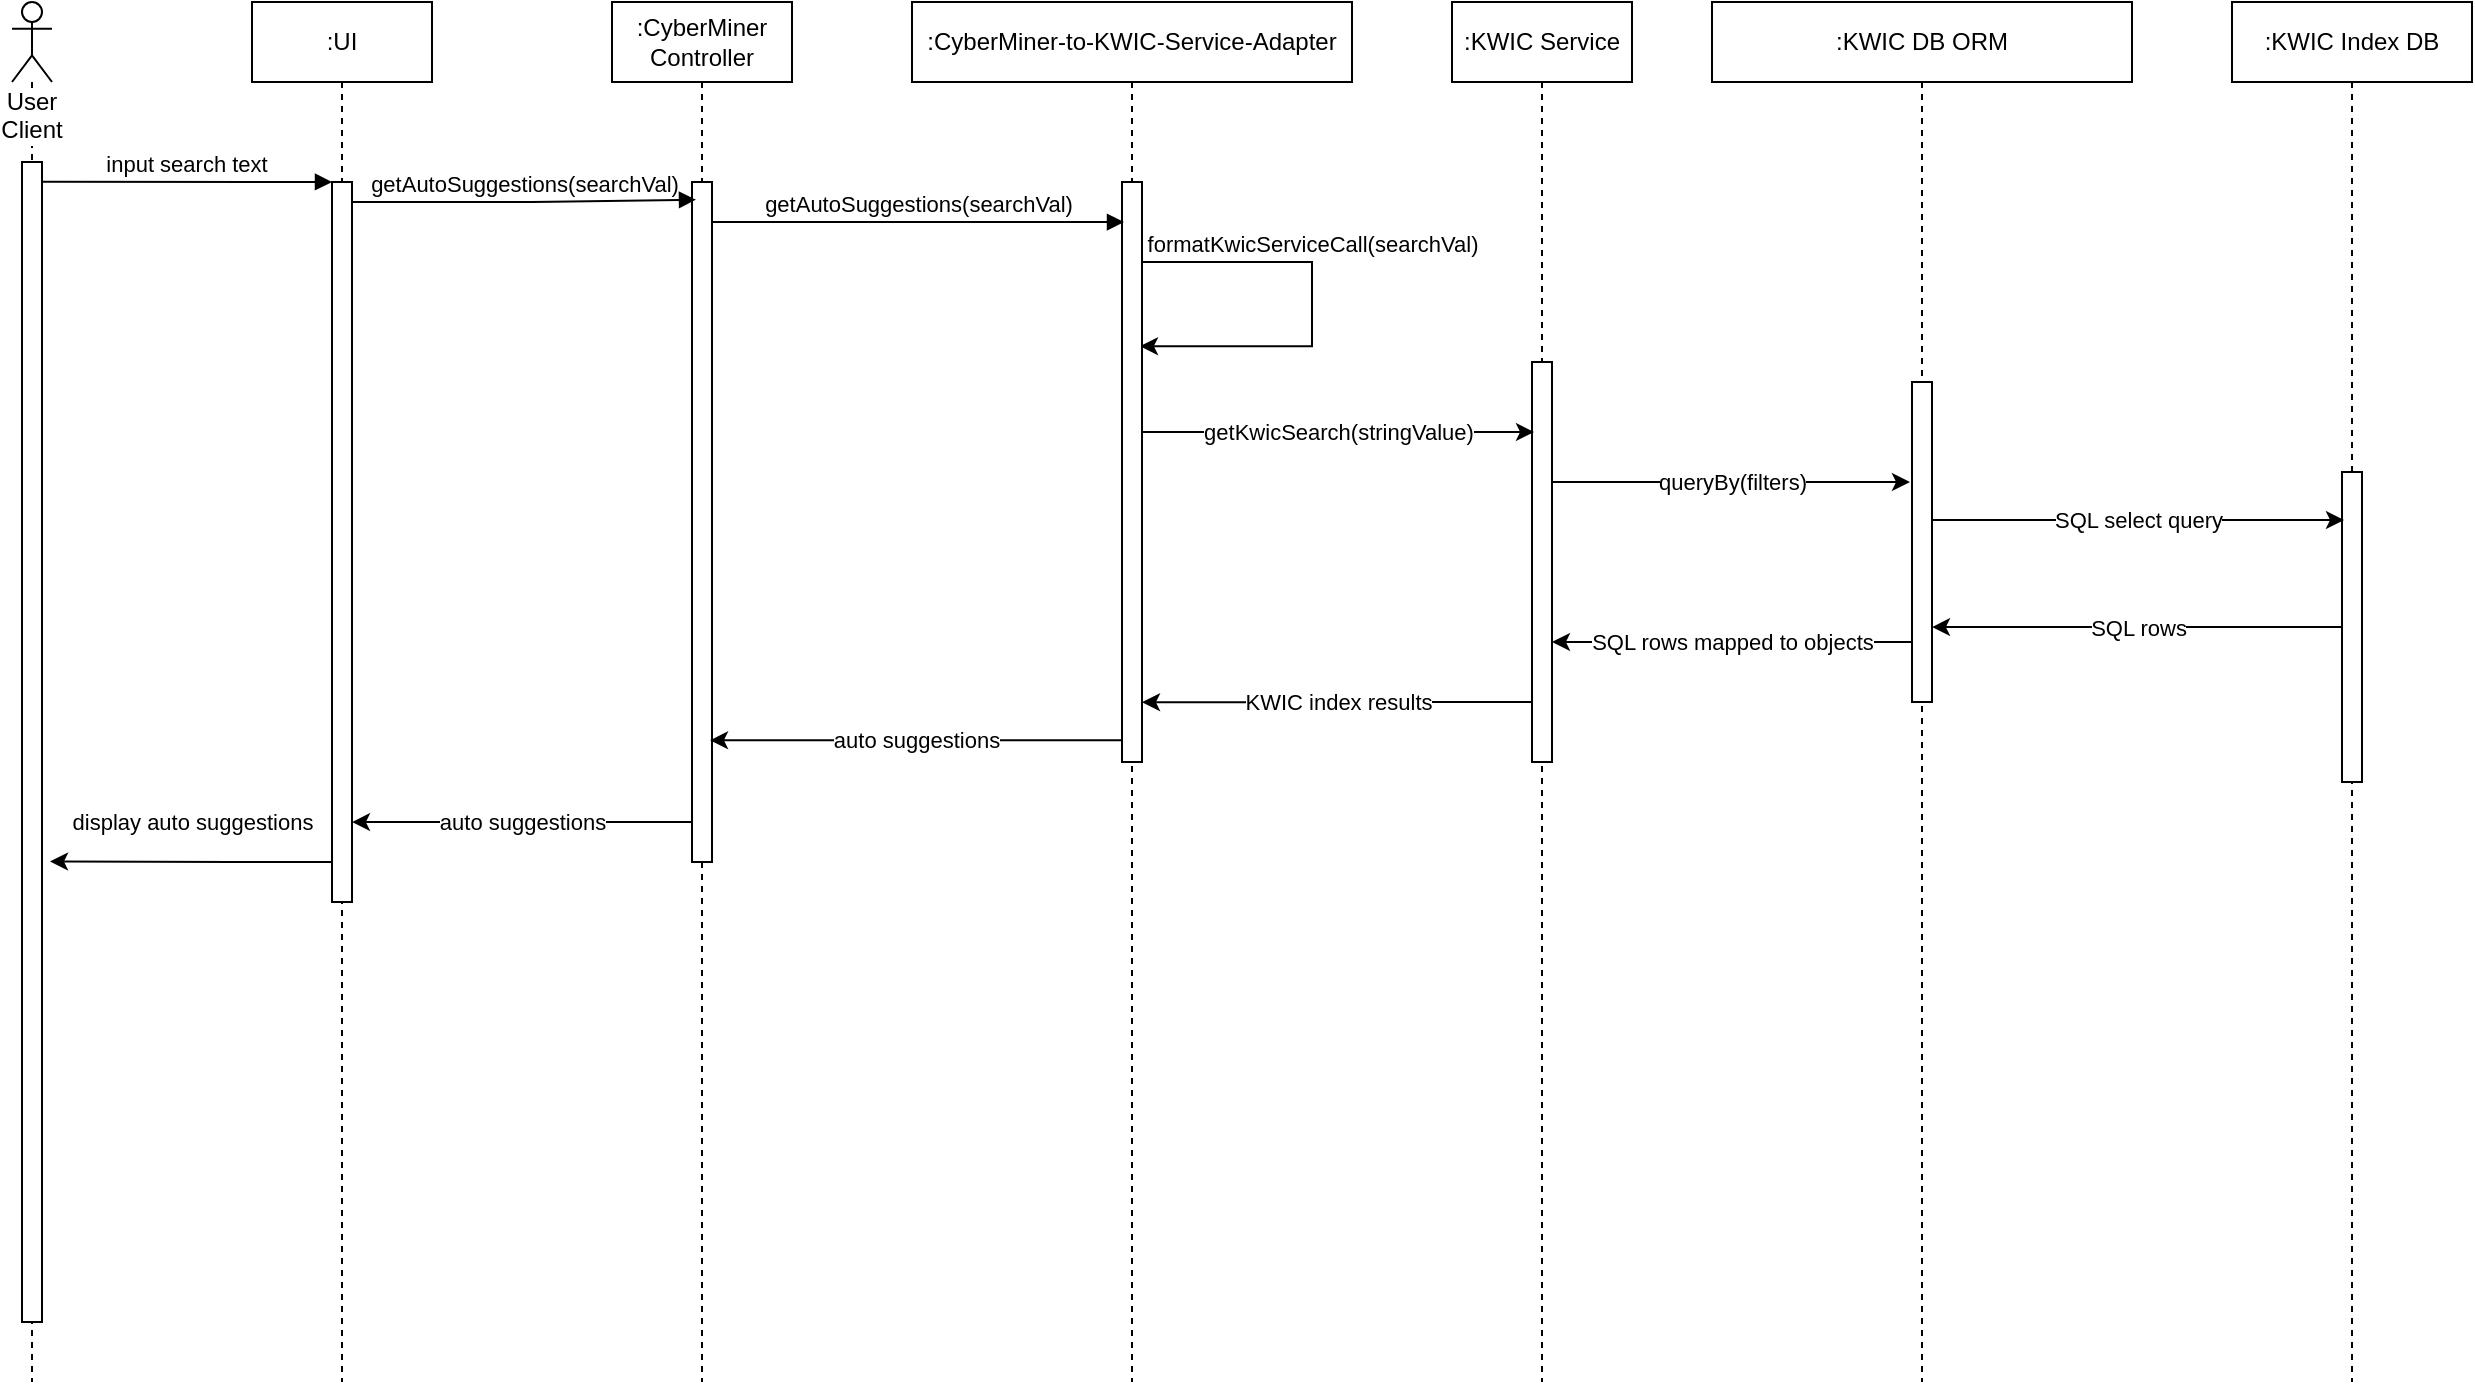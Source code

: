 <mxfile version="12.2.3" type="github" pages="1">
  <diagram id="ebyHIHOIsL0jrv1JN3ZG" name="Page-1">
    <mxGraphModel dx="1408" dy="748" grid="1" gridSize="10" guides="1" tooltips="1" connect="1" arrows="1" fold="1" page="1" pageScale="1" pageWidth="1600" pageHeight="1200" math="0" shadow="0">
      <root>
        <mxCell id="0"/>
        <mxCell id="1" parent="0"/>
        <mxCell id="Y5Kgps96UHaV6ycMvh6B-1" value=":UI" style="shape=umlLifeline;perimeter=lifelinePerimeter;whiteSpace=wrap;html=1;container=1;collapsible=0;recursiveResize=0;outlineConnect=0;" vertex="1" parent="1">
          <mxGeometry x="180" y="30" width="90" height="690" as="geometry"/>
        </mxCell>
        <mxCell id="Y5Kgps96UHaV6ycMvh6B-8" value="" style="html=1;points=[];perimeter=orthogonalPerimeter;" vertex="1" parent="Y5Kgps96UHaV6ycMvh6B-1">
          <mxGeometry x="40" y="90" width="10" height="360" as="geometry"/>
        </mxCell>
        <mxCell id="Y5Kgps96UHaV6ycMvh6B-6" value="User Client" style="shape=umlLifeline;participant=umlActor;perimeter=lifelinePerimeter;whiteSpace=wrap;html=1;container=1;collapsible=0;recursiveResize=0;verticalAlign=top;spacingTop=36;labelBackgroundColor=#ffffff;outlineConnect=0;" vertex="1" parent="1">
          <mxGeometry x="60" y="30" width="20" height="690" as="geometry"/>
        </mxCell>
        <mxCell id="Y5Kgps96UHaV6ycMvh6B-7" value="" style="html=1;points=[];perimeter=orthogonalPerimeter;" vertex="1" parent="Y5Kgps96UHaV6ycMvh6B-6">
          <mxGeometry x="5" y="80" width="10" height="580" as="geometry"/>
        </mxCell>
        <mxCell id="Y5Kgps96UHaV6ycMvh6B-10" value="input search text" style="html=1;verticalAlign=bottom;endArrow=block;exitX=1;exitY=0.017;exitDx=0;exitDy=0;exitPerimeter=0;entryX=0;entryY=0;entryDx=0;entryDy=0;entryPerimeter=0;" edge="1" parent="1" source="Y5Kgps96UHaV6ycMvh6B-7" target="Y5Kgps96UHaV6ycMvh6B-8">
          <mxGeometry width="80" relative="1" as="geometry">
            <mxPoint x="90" y="130" as="sourcePoint"/>
            <mxPoint x="210" y="120" as="targetPoint"/>
          </mxGeometry>
        </mxCell>
        <mxCell id="Y5Kgps96UHaV6ycMvh6B-11" value=":CyberMiner Controller" style="shape=umlLifeline;perimeter=lifelinePerimeter;whiteSpace=wrap;html=1;container=1;collapsible=0;recursiveResize=0;outlineConnect=0;" vertex="1" parent="1">
          <mxGeometry x="360" y="30" width="90" height="690" as="geometry"/>
        </mxCell>
        <mxCell id="Y5Kgps96UHaV6ycMvh6B-12" value="" style="html=1;points=[];perimeter=orthogonalPerimeter;" vertex="1" parent="Y5Kgps96UHaV6ycMvh6B-11">
          <mxGeometry x="40" y="90" width="10" height="340" as="geometry"/>
        </mxCell>
        <mxCell id="Y5Kgps96UHaV6ycMvh6B-13" value=":KWIC Service" style="shape=umlLifeline;perimeter=lifelinePerimeter;whiteSpace=wrap;html=1;container=1;collapsible=0;recursiveResize=0;outlineConnect=0;" vertex="1" parent="1">
          <mxGeometry x="780" y="30" width="90" height="690" as="geometry"/>
        </mxCell>
        <mxCell id="Y5Kgps96UHaV6ycMvh6B-14" value="" style="html=1;points=[];perimeter=orthogonalPerimeter;" vertex="1" parent="Y5Kgps96UHaV6ycMvh6B-13">
          <mxGeometry x="40" y="180" width="10" height="200" as="geometry"/>
        </mxCell>
        <mxCell id="Y5Kgps96UHaV6ycMvh6B-15" value=":KWIC Index DB" style="shape=umlLifeline;perimeter=lifelinePerimeter;whiteSpace=wrap;html=1;container=1;collapsible=0;recursiveResize=0;outlineConnect=0;" vertex="1" parent="1">
          <mxGeometry x="1170" y="30" width="120" height="690" as="geometry"/>
        </mxCell>
        <mxCell id="Y5Kgps96UHaV6ycMvh6B-16" value="" style="html=1;points=[];perimeter=orthogonalPerimeter;" vertex="1" parent="Y5Kgps96UHaV6ycMvh6B-15">
          <mxGeometry x="55" y="235" width="10" height="155" as="geometry"/>
        </mxCell>
        <mxCell id="Y5Kgps96UHaV6ycMvh6B-17" value="getAutoSuggestions(searchVal)" style="html=1;verticalAlign=bottom;endArrow=block;entryX=0.2;entryY=0.026;entryDx=0;entryDy=0;entryPerimeter=0;" edge="1" parent="1" source="Y5Kgps96UHaV6ycMvh6B-8" target="Y5Kgps96UHaV6ycMvh6B-12">
          <mxGeometry width="80" relative="1" as="geometry">
            <mxPoint x="240" y="129.86" as="sourcePoint"/>
            <mxPoint x="360" y="130" as="targetPoint"/>
            <Array as="points">
              <mxPoint x="320" y="130"/>
            </Array>
          </mxGeometry>
        </mxCell>
        <mxCell id="Y5Kgps96UHaV6ycMvh6B-18" value=":CyberMiner-to-KWIC-Service-Adapter" style="shape=umlLifeline;perimeter=lifelinePerimeter;whiteSpace=wrap;html=1;container=1;collapsible=0;recursiveResize=0;outlineConnect=0;" vertex="1" parent="1">
          <mxGeometry x="510" y="30" width="220" height="690" as="geometry"/>
        </mxCell>
        <mxCell id="Y5Kgps96UHaV6ycMvh6B-23" value="formatKwicServiceCall(searchVal)" style="edgeStyle=orthogonalEdgeStyle;rounded=0;orthogonalLoop=1;jettySize=auto;html=1;entryX=0.9;entryY=0.283;entryDx=0;entryDy=0;entryPerimeter=0;" edge="1" parent="Y5Kgps96UHaV6ycMvh6B-18" source="Y5Kgps96UHaV6ycMvh6B-19" target="Y5Kgps96UHaV6ycMvh6B-19">
          <mxGeometry x="-0.194" y="10" relative="1" as="geometry">
            <mxPoint x="140" y="190" as="targetPoint"/>
            <Array as="points">
              <mxPoint x="200" y="130"/>
              <mxPoint x="200" y="172"/>
            </Array>
            <mxPoint x="-10" y="-10" as="offset"/>
          </mxGeometry>
        </mxCell>
        <mxCell id="Y5Kgps96UHaV6ycMvh6B-19" value="" style="html=1;points=[];perimeter=orthogonalPerimeter;" vertex="1" parent="Y5Kgps96UHaV6ycMvh6B-18">
          <mxGeometry x="105" y="90" width="10" height="290" as="geometry"/>
        </mxCell>
        <mxCell id="Y5Kgps96UHaV6ycMvh6B-21" value="getAutoSuggestions(searchVal)" style="html=1;verticalAlign=bottom;endArrow=block;entryX=0.1;entryY=0.069;entryDx=0;entryDy=0;entryPerimeter=0;" edge="1" parent="1" target="Y5Kgps96UHaV6ycMvh6B-19">
          <mxGeometry width="80" relative="1" as="geometry">
            <mxPoint x="410" y="139.97" as="sourcePoint"/>
            <mxPoint x="610" y="140" as="targetPoint"/>
          </mxGeometry>
        </mxCell>
        <mxCell id="Y5Kgps96UHaV6ycMvh6B-27" value="getKwicSearch(stringValue)" style="edgeStyle=orthogonalEdgeStyle;rounded=0;orthogonalLoop=1;jettySize=auto;html=1;" edge="1" parent="1" source="Y5Kgps96UHaV6ycMvh6B-19">
          <mxGeometry relative="1" as="geometry">
            <mxPoint x="821" y="245" as="targetPoint"/>
            <Array as="points">
              <mxPoint x="821" y="245"/>
            </Array>
          </mxGeometry>
        </mxCell>
        <mxCell id="Y5Kgps96UHaV6ycMvh6B-28" value=":KWIC DB ORM" style="shape=umlLifeline;perimeter=lifelinePerimeter;whiteSpace=wrap;html=1;container=1;collapsible=0;recursiveResize=0;outlineConnect=0;" vertex="1" parent="1">
          <mxGeometry x="910" y="30" width="210" height="690" as="geometry"/>
        </mxCell>
        <mxCell id="Y5Kgps96UHaV6ycMvh6B-29" value="" style="html=1;points=[];perimeter=orthogonalPerimeter;" vertex="1" parent="Y5Kgps96UHaV6ycMvh6B-28">
          <mxGeometry x="100" y="190" width="10" height="160" as="geometry"/>
        </mxCell>
        <mxCell id="Y5Kgps96UHaV6ycMvh6B-30" value="queryBy(filters)" style="edgeStyle=orthogonalEdgeStyle;rounded=0;orthogonalLoop=1;jettySize=auto;html=1;" edge="1" parent="1" source="Y5Kgps96UHaV6ycMvh6B-14">
          <mxGeometry relative="1" as="geometry">
            <mxPoint x="1009" y="270" as="targetPoint"/>
            <Array as="points">
              <mxPoint x="880" y="270"/>
              <mxPoint x="880" y="270"/>
            </Array>
          </mxGeometry>
        </mxCell>
        <mxCell id="Y5Kgps96UHaV6ycMvh6B-32" value="SQL select query" style="edgeStyle=orthogonalEdgeStyle;rounded=0;orthogonalLoop=1;jettySize=auto;html=1;entryX=0.1;entryY=0.155;entryDx=0;entryDy=0;entryPerimeter=0;" edge="1" parent="1" source="Y5Kgps96UHaV6ycMvh6B-29" target="Y5Kgps96UHaV6ycMvh6B-16">
          <mxGeometry relative="1" as="geometry">
            <mxPoint x="1100" y="335" as="targetPoint"/>
            <Array as="points">
              <mxPoint x="1190" y="289"/>
              <mxPoint x="1190" y="289"/>
            </Array>
          </mxGeometry>
        </mxCell>
        <mxCell id="Y5Kgps96UHaV6ycMvh6B-38" value="SQL rows" style="edgeStyle=orthogonalEdgeStyle;rounded=0;orthogonalLoop=1;jettySize=auto;html=1;entryX=1;entryY=0.766;entryDx=0;entryDy=0;entryPerimeter=0;" edge="1" parent="1" source="Y5Kgps96UHaV6ycMvh6B-16" target="Y5Kgps96UHaV6ycMvh6B-29">
          <mxGeometry relative="1" as="geometry">
            <mxPoint x="1145" y="342.5" as="targetPoint"/>
          </mxGeometry>
        </mxCell>
        <mxCell id="Y5Kgps96UHaV6ycMvh6B-39" value="SQL rows mapped to objects" style="edgeStyle=orthogonalEdgeStyle;rounded=0;orthogonalLoop=1;jettySize=auto;html=1;entryX=1;entryY=0.766;entryDx=0;entryDy=0;entryPerimeter=0;" edge="1" parent="1">
          <mxGeometry relative="1" as="geometry">
            <mxPoint x="1010" y="350" as="sourcePoint"/>
            <mxPoint x="830" y="350" as="targetPoint"/>
          </mxGeometry>
        </mxCell>
        <mxCell id="Y5Kgps96UHaV6ycMvh6B-41" value="KWIC index results" style="edgeStyle=orthogonalEdgeStyle;rounded=0;orthogonalLoop=1;jettySize=auto;html=1;entryX=1;entryY=0.897;entryDx=0;entryDy=0;entryPerimeter=0;" edge="1" parent="1" source="Y5Kgps96UHaV6ycMvh6B-14" target="Y5Kgps96UHaV6ycMvh6B-19">
          <mxGeometry relative="1" as="geometry">
            <mxPoint x="740" y="310" as="targetPoint"/>
            <Array as="points">
              <mxPoint x="770" y="380"/>
              <mxPoint x="770" y="380"/>
            </Array>
          </mxGeometry>
        </mxCell>
        <mxCell id="Y5Kgps96UHaV6ycMvh6B-43" value="auto suggestions" style="edgeStyle=orthogonalEdgeStyle;rounded=0;orthogonalLoop=1;jettySize=auto;html=1;entryX=0.9;entryY=0.821;entryDx=0;entryDy=0;entryPerimeter=0;" edge="1" parent="1" source="Y5Kgps96UHaV6ycMvh6B-19" target="Y5Kgps96UHaV6ycMvh6B-12">
          <mxGeometry relative="1" as="geometry">
            <mxPoint x="535" y="265" as="targetPoint"/>
            <Array as="points">
              <mxPoint x="550" y="400"/>
            </Array>
          </mxGeometry>
        </mxCell>
        <mxCell id="Y5Kgps96UHaV6ycMvh6B-45" value="auto suggestions" style="edgeStyle=orthogonalEdgeStyle;rounded=0;orthogonalLoop=1;jettySize=auto;html=1;entryX=1;entryY=0.889;entryDx=0;entryDy=0;entryPerimeter=0;" edge="1" parent="1" source="Y5Kgps96UHaV6ycMvh6B-12" target="Y5Kgps96UHaV6ycMvh6B-8">
          <mxGeometry relative="1" as="geometry">
            <mxPoint x="320" y="290" as="targetPoint"/>
            <Array as="points">
              <mxPoint x="350" y="440"/>
              <mxPoint x="350" y="440"/>
            </Array>
          </mxGeometry>
        </mxCell>
        <mxCell id="Y5Kgps96UHaV6ycMvh6B-47" value="display auto suggestions" style="edgeStyle=orthogonalEdgeStyle;rounded=0;orthogonalLoop=1;jettySize=auto;html=1;entryX=1.4;entryY=0.603;entryDx=0;entryDy=0;entryPerimeter=0;" edge="1" parent="1" source="Y5Kgps96UHaV6ycMvh6B-8" target="Y5Kgps96UHaV6ycMvh6B-7">
          <mxGeometry x="-0.007" y="-20" relative="1" as="geometry">
            <mxPoint x="140" y="300" as="targetPoint"/>
            <Array as="points">
              <mxPoint x="170" y="460"/>
              <mxPoint x="170" y="460"/>
            </Array>
            <mxPoint as="offset"/>
          </mxGeometry>
        </mxCell>
      </root>
    </mxGraphModel>
  </diagram>
</mxfile>
